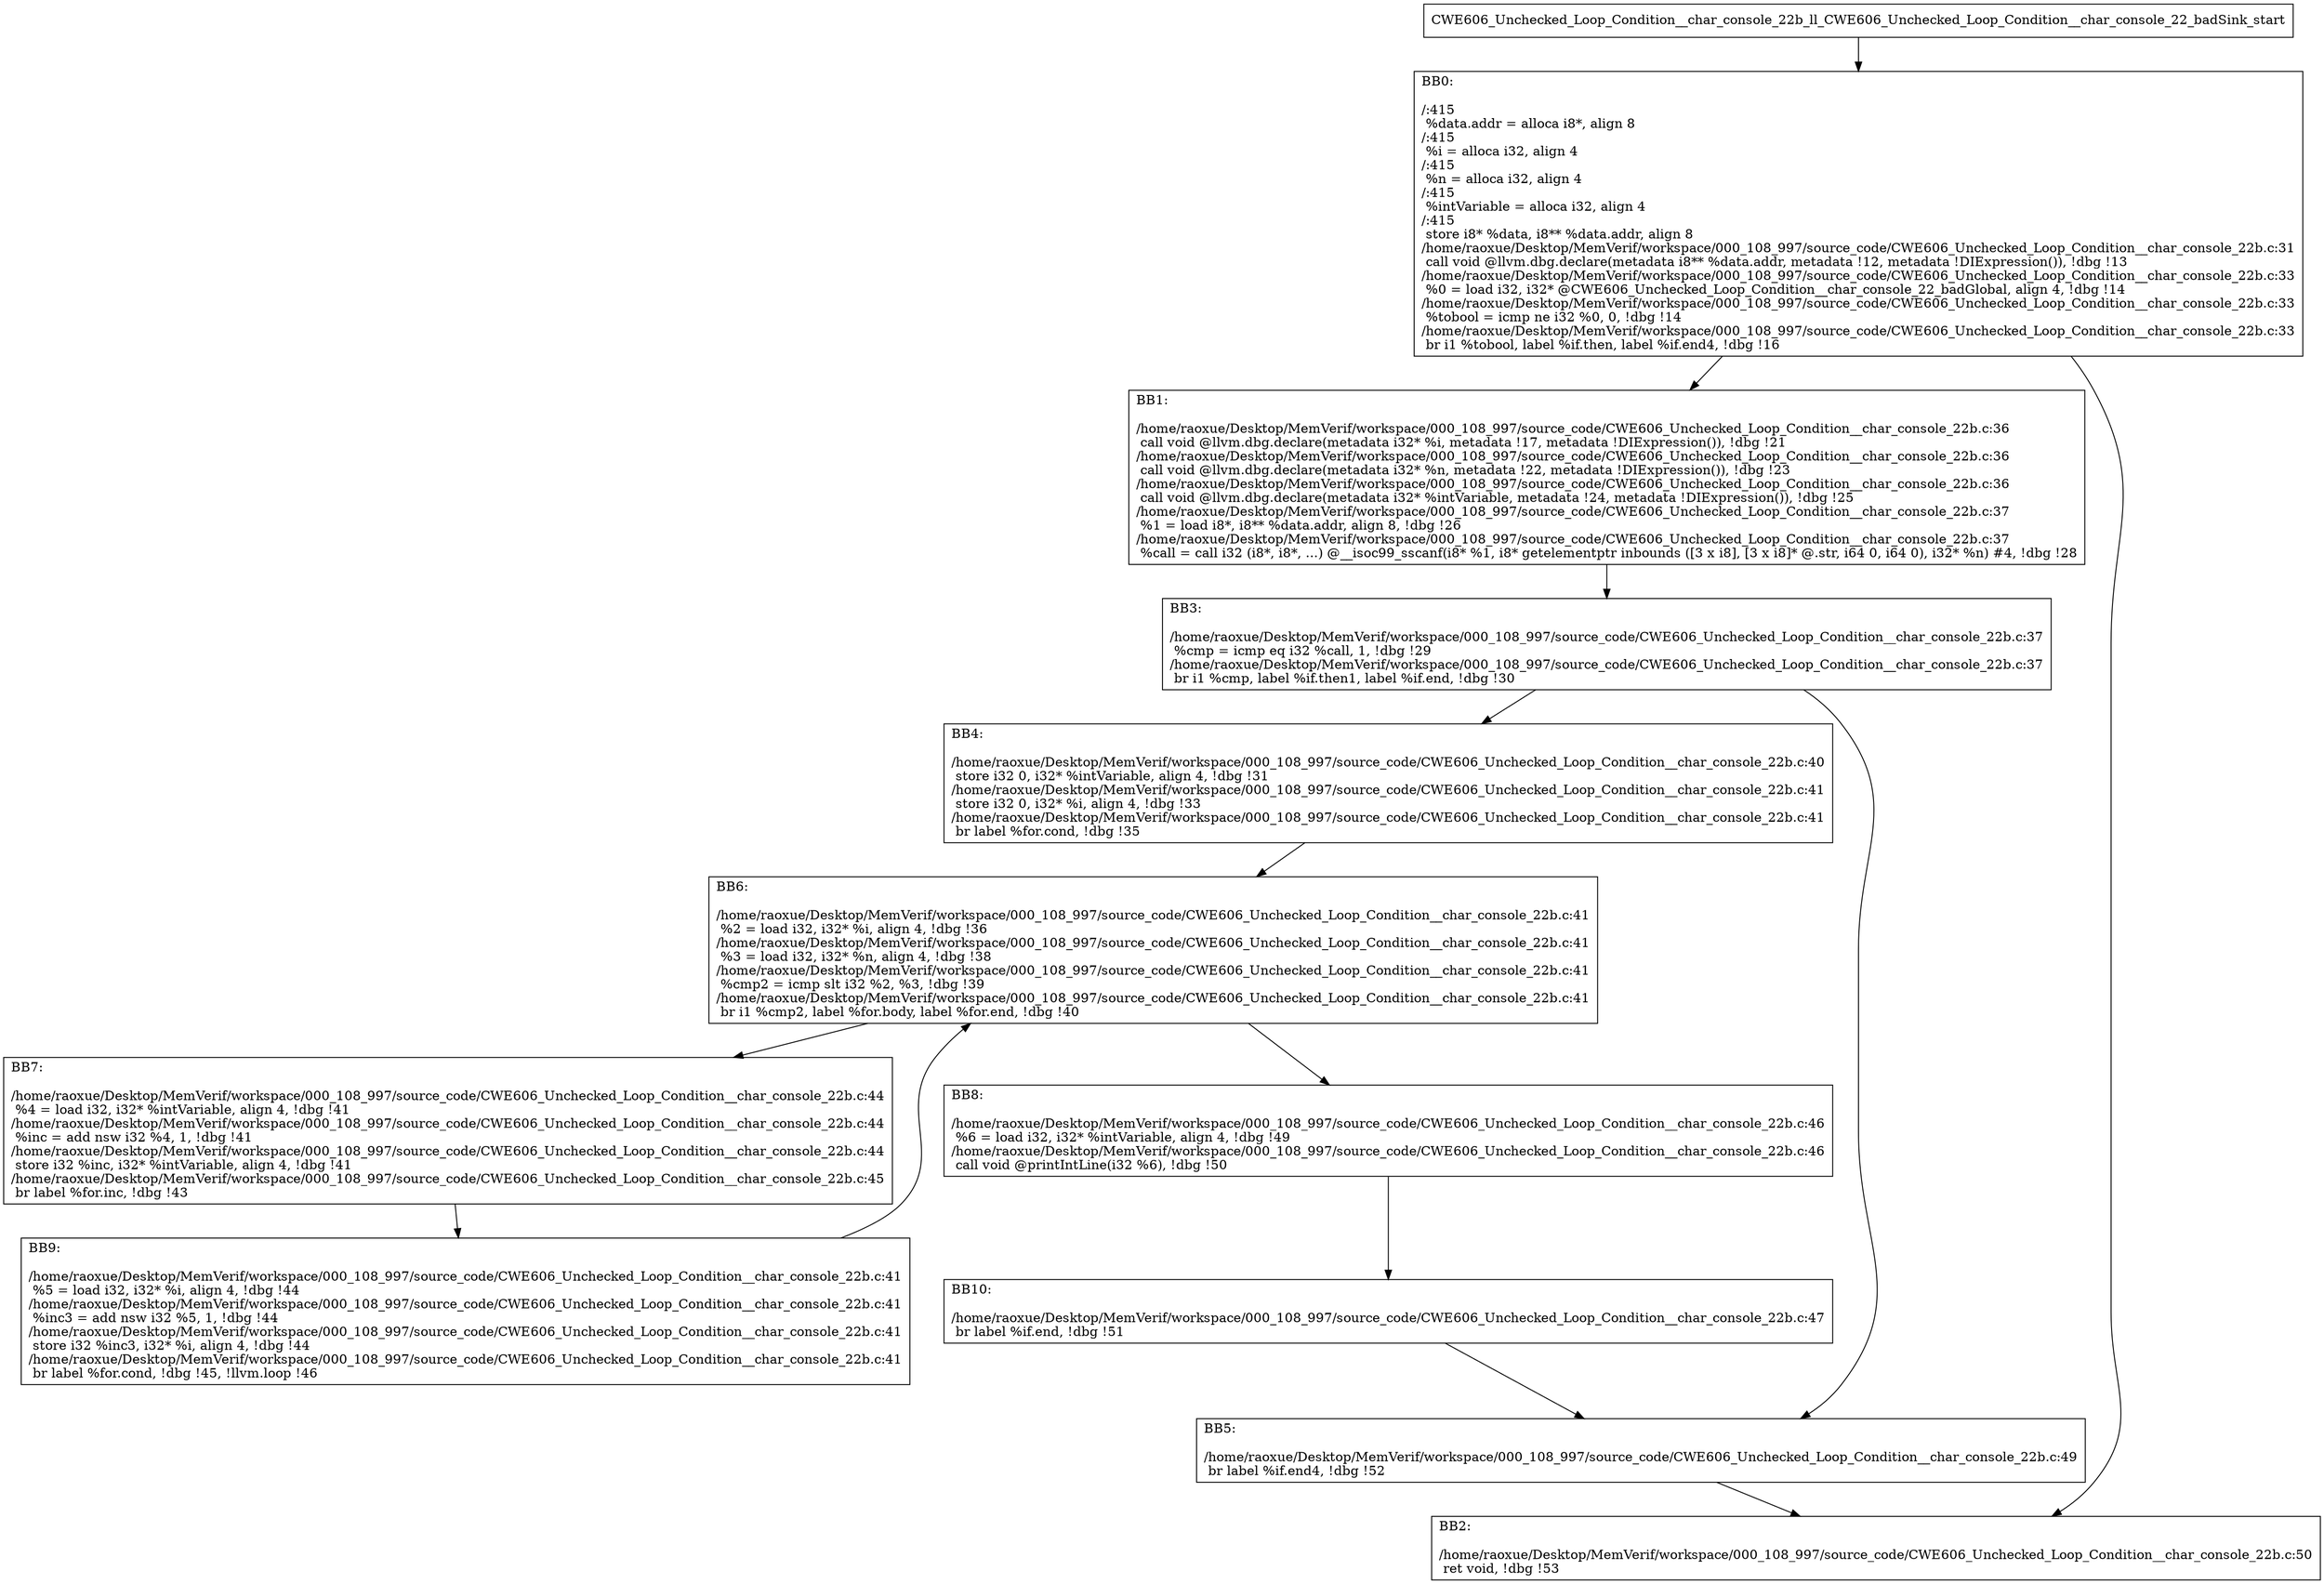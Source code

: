 digraph "CFG for'CWE606_Unchecked_Loop_Condition__char_console_22b_ll_CWE606_Unchecked_Loop_Condition__char_console_22_badSink' function" {
	BBCWE606_Unchecked_Loop_Condition__char_console_22b_ll_CWE606_Unchecked_Loop_Condition__char_console_22_badSink_start[shape=record,label="{CWE606_Unchecked_Loop_Condition__char_console_22b_ll_CWE606_Unchecked_Loop_Condition__char_console_22_badSink_start}"];
	BBCWE606_Unchecked_Loop_Condition__char_console_22b_ll_CWE606_Unchecked_Loop_Condition__char_console_22_badSink_start-> CWE606_Unchecked_Loop_Condition__char_console_22b_ll_CWE606_Unchecked_Loop_Condition__char_console_22_badSinkBB0;
	CWE606_Unchecked_Loop_Condition__char_console_22b_ll_CWE606_Unchecked_Loop_Condition__char_console_22_badSinkBB0 [shape=record, label="{BB0:\l\l/:415\l
  %data.addr = alloca i8*, align 8\l
/:415\l
  %i = alloca i32, align 4\l
/:415\l
  %n = alloca i32, align 4\l
/:415\l
  %intVariable = alloca i32, align 4\l
/:415\l
  store i8* %data, i8** %data.addr, align 8\l
/home/raoxue/Desktop/MemVerif/workspace/000_108_997/source_code/CWE606_Unchecked_Loop_Condition__char_console_22b.c:31\l
  call void @llvm.dbg.declare(metadata i8** %data.addr, metadata !12, metadata !DIExpression()), !dbg !13\l
/home/raoxue/Desktop/MemVerif/workspace/000_108_997/source_code/CWE606_Unchecked_Loop_Condition__char_console_22b.c:33\l
  %0 = load i32, i32* @CWE606_Unchecked_Loop_Condition__char_console_22_badGlobal, align 4, !dbg !14\l
/home/raoxue/Desktop/MemVerif/workspace/000_108_997/source_code/CWE606_Unchecked_Loop_Condition__char_console_22b.c:33\l
  %tobool = icmp ne i32 %0, 0, !dbg !14\l
/home/raoxue/Desktop/MemVerif/workspace/000_108_997/source_code/CWE606_Unchecked_Loop_Condition__char_console_22b.c:33\l
  br i1 %tobool, label %if.then, label %if.end4, !dbg !16\l
}"];
	CWE606_Unchecked_Loop_Condition__char_console_22b_ll_CWE606_Unchecked_Loop_Condition__char_console_22_badSinkBB0-> CWE606_Unchecked_Loop_Condition__char_console_22b_ll_CWE606_Unchecked_Loop_Condition__char_console_22_badSinkBB1;
	CWE606_Unchecked_Loop_Condition__char_console_22b_ll_CWE606_Unchecked_Loop_Condition__char_console_22_badSinkBB0-> CWE606_Unchecked_Loop_Condition__char_console_22b_ll_CWE606_Unchecked_Loop_Condition__char_console_22_badSinkBB2;
	CWE606_Unchecked_Loop_Condition__char_console_22b_ll_CWE606_Unchecked_Loop_Condition__char_console_22_badSinkBB1 [shape=record, label="{BB1:\l\l/home/raoxue/Desktop/MemVerif/workspace/000_108_997/source_code/CWE606_Unchecked_Loop_Condition__char_console_22b.c:36\l
  call void @llvm.dbg.declare(metadata i32* %i, metadata !17, metadata !DIExpression()), !dbg !21\l
/home/raoxue/Desktop/MemVerif/workspace/000_108_997/source_code/CWE606_Unchecked_Loop_Condition__char_console_22b.c:36\l
  call void @llvm.dbg.declare(metadata i32* %n, metadata !22, metadata !DIExpression()), !dbg !23\l
/home/raoxue/Desktop/MemVerif/workspace/000_108_997/source_code/CWE606_Unchecked_Loop_Condition__char_console_22b.c:36\l
  call void @llvm.dbg.declare(metadata i32* %intVariable, metadata !24, metadata !DIExpression()), !dbg !25\l
/home/raoxue/Desktop/MemVerif/workspace/000_108_997/source_code/CWE606_Unchecked_Loop_Condition__char_console_22b.c:37\l
  %1 = load i8*, i8** %data.addr, align 8, !dbg !26\l
/home/raoxue/Desktop/MemVerif/workspace/000_108_997/source_code/CWE606_Unchecked_Loop_Condition__char_console_22b.c:37\l
  %call = call i32 (i8*, i8*, ...) @__isoc99_sscanf(i8* %1, i8* getelementptr inbounds ([3 x i8], [3 x i8]* @.str, i64 0, i64 0), i32* %n) #4, !dbg !28\l
}"];
	CWE606_Unchecked_Loop_Condition__char_console_22b_ll_CWE606_Unchecked_Loop_Condition__char_console_22_badSinkBB1-> CWE606_Unchecked_Loop_Condition__char_console_22b_ll_CWE606_Unchecked_Loop_Condition__char_console_22_badSinkBB3;
	CWE606_Unchecked_Loop_Condition__char_console_22b_ll_CWE606_Unchecked_Loop_Condition__char_console_22_badSinkBB3 [shape=record, label="{BB3:\l\l/home/raoxue/Desktop/MemVerif/workspace/000_108_997/source_code/CWE606_Unchecked_Loop_Condition__char_console_22b.c:37\l
  %cmp = icmp eq i32 %call, 1, !dbg !29\l
/home/raoxue/Desktop/MemVerif/workspace/000_108_997/source_code/CWE606_Unchecked_Loop_Condition__char_console_22b.c:37\l
  br i1 %cmp, label %if.then1, label %if.end, !dbg !30\l
}"];
	CWE606_Unchecked_Loop_Condition__char_console_22b_ll_CWE606_Unchecked_Loop_Condition__char_console_22_badSinkBB3-> CWE606_Unchecked_Loop_Condition__char_console_22b_ll_CWE606_Unchecked_Loop_Condition__char_console_22_badSinkBB4;
	CWE606_Unchecked_Loop_Condition__char_console_22b_ll_CWE606_Unchecked_Loop_Condition__char_console_22_badSinkBB3-> CWE606_Unchecked_Loop_Condition__char_console_22b_ll_CWE606_Unchecked_Loop_Condition__char_console_22_badSinkBB5;
	CWE606_Unchecked_Loop_Condition__char_console_22b_ll_CWE606_Unchecked_Loop_Condition__char_console_22_badSinkBB4 [shape=record, label="{BB4:\l\l/home/raoxue/Desktop/MemVerif/workspace/000_108_997/source_code/CWE606_Unchecked_Loop_Condition__char_console_22b.c:40\l
  store i32 0, i32* %intVariable, align 4, !dbg !31\l
/home/raoxue/Desktop/MemVerif/workspace/000_108_997/source_code/CWE606_Unchecked_Loop_Condition__char_console_22b.c:41\l
  store i32 0, i32* %i, align 4, !dbg !33\l
/home/raoxue/Desktop/MemVerif/workspace/000_108_997/source_code/CWE606_Unchecked_Loop_Condition__char_console_22b.c:41\l
  br label %for.cond, !dbg !35\l
}"];
	CWE606_Unchecked_Loop_Condition__char_console_22b_ll_CWE606_Unchecked_Loop_Condition__char_console_22_badSinkBB4-> CWE606_Unchecked_Loop_Condition__char_console_22b_ll_CWE606_Unchecked_Loop_Condition__char_console_22_badSinkBB6;
	CWE606_Unchecked_Loop_Condition__char_console_22b_ll_CWE606_Unchecked_Loop_Condition__char_console_22_badSinkBB6 [shape=record, label="{BB6:\l\l/home/raoxue/Desktop/MemVerif/workspace/000_108_997/source_code/CWE606_Unchecked_Loop_Condition__char_console_22b.c:41\l
  %2 = load i32, i32* %i, align 4, !dbg !36\l
/home/raoxue/Desktop/MemVerif/workspace/000_108_997/source_code/CWE606_Unchecked_Loop_Condition__char_console_22b.c:41\l
  %3 = load i32, i32* %n, align 4, !dbg !38\l
/home/raoxue/Desktop/MemVerif/workspace/000_108_997/source_code/CWE606_Unchecked_Loop_Condition__char_console_22b.c:41\l
  %cmp2 = icmp slt i32 %2, %3, !dbg !39\l
/home/raoxue/Desktop/MemVerif/workspace/000_108_997/source_code/CWE606_Unchecked_Loop_Condition__char_console_22b.c:41\l
  br i1 %cmp2, label %for.body, label %for.end, !dbg !40\l
}"];
	CWE606_Unchecked_Loop_Condition__char_console_22b_ll_CWE606_Unchecked_Loop_Condition__char_console_22_badSinkBB6-> CWE606_Unchecked_Loop_Condition__char_console_22b_ll_CWE606_Unchecked_Loop_Condition__char_console_22_badSinkBB7;
	CWE606_Unchecked_Loop_Condition__char_console_22b_ll_CWE606_Unchecked_Loop_Condition__char_console_22_badSinkBB6-> CWE606_Unchecked_Loop_Condition__char_console_22b_ll_CWE606_Unchecked_Loop_Condition__char_console_22_badSinkBB8;
	CWE606_Unchecked_Loop_Condition__char_console_22b_ll_CWE606_Unchecked_Loop_Condition__char_console_22_badSinkBB7 [shape=record, label="{BB7:\l\l/home/raoxue/Desktop/MemVerif/workspace/000_108_997/source_code/CWE606_Unchecked_Loop_Condition__char_console_22b.c:44\l
  %4 = load i32, i32* %intVariable, align 4, !dbg !41\l
/home/raoxue/Desktop/MemVerif/workspace/000_108_997/source_code/CWE606_Unchecked_Loop_Condition__char_console_22b.c:44\l
  %inc = add nsw i32 %4, 1, !dbg !41\l
/home/raoxue/Desktop/MemVerif/workspace/000_108_997/source_code/CWE606_Unchecked_Loop_Condition__char_console_22b.c:44\l
  store i32 %inc, i32* %intVariable, align 4, !dbg !41\l
/home/raoxue/Desktop/MemVerif/workspace/000_108_997/source_code/CWE606_Unchecked_Loop_Condition__char_console_22b.c:45\l
  br label %for.inc, !dbg !43\l
}"];
	CWE606_Unchecked_Loop_Condition__char_console_22b_ll_CWE606_Unchecked_Loop_Condition__char_console_22_badSinkBB7-> CWE606_Unchecked_Loop_Condition__char_console_22b_ll_CWE606_Unchecked_Loop_Condition__char_console_22_badSinkBB9;
	CWE606_Unchecked_Loop_Condition__char_console_22b_ll_CWE606_Unchecked_Loop_Condition__char_console_22_badSinkBB9 [shape=record, label="{BB9:\l\l/home/raoxue/Desktop/MemVerif/workspace/000_108_997/source_code/CWE606_Unchecked_Loop_Condition__char_console_22b.c:41\l
  %5 = load i32, i32* %i, align 4, !dbg !44\l
/home/raoxue/Desktop/MemVerif/workspace/000_108_997/source_code/CWE606_Unchecked_Loop_Condition__char_console_22b.c:41\l
  %inc3 = add nsw i32 %5, 1, !dbg !44\l
/home/raoxue/Desktop/MemVerif/workspace/000_108_997/source_code/CWE606_Unchecked_Loop_Condition__char_console_22b.c:41\l
  store i32 %inc3, i32* %i, align 4, !dbg !44\l
/home/raoxue/Desktop/MemVerif/workspace/000_108_997/source_code/CWE606_Unchecked_Loop_Condition__char_console_22b.c:41\l
  br label %for.cond, !dbg !45, !llvm.loop !46\l
}"];
	CWE606_Unchecked_Loop_Condition__char_console_22b_ll_CWE606_Unchecked_Loop_Condition__char_console_22_badSinkBB9-> CWE606_Unchecked_Loop_Condition__char_console_22b_ll_CWE606_Unchecked_Loop_Condition__char_console_22_badSinkBB6;
	CWE606_Unchecked_Loop_Condition__char_console_22b_ll_CWE606_Unchecked_Loop_Condition__char_console_22_badSinkBB8 [shape=record, label="{BB8:\l\l/home/raoxue/Desktop/MemVerif/workspace/000_108_997/source_code/CWE606_Unchecked_Loop_Condition__char_console_22b.c:46\l
  %6 = load i32, i32* %intVariable, align 4, !dbg !49\l
/home/raoxue/Desktop/MemVerif/workspace/000_108_997/source_code/CWE606_Unchecked_Loop_Condition__char_console_22b.c:46\l
  call void @printIntLine(i32 %6), !dbg !50\l
}"];
	CWE606_Unchecked_Loop_Condition__char_console_22b_ll_CWE606_Unchecked_Loop_Condition__char_console_22_badSinkBB8-> CWE606_Unchecked_Loop_Condition__char_console_22b_ll_CWE606_Unchecked_Loop_Condition__char_console_22_badSinkBB10;
	CWE606_Unchecked_Loop_Condition__char_console_22b_ll_CWE606_Unchecked_Loop_Condition__char_console_22_badSinkBB10 [shape=record, label="{BB10:\l\l/home/raoxue/Desktop/MemVerif/workspace/000_108_997/source_code/CWE606_Unchecked_Loop_Condition__char_console_22b.c:47\l
  br label %if.end, !dbg !51\l
}"];
	CWE606_Unchecked_Loop_Condition__char_console_22b_ll_CWE606_Unchecked_Loop_Condition__char_console_22_badSinkBB10-> CWE606_Unchecked_Loop_Condition__char_console_22b_ll_CWE606_Unchecked_Loop_Condition__char_console_22_badSinkBB5;
	CWE606_Unchecked_Loop_Condition__char_console_22b_ll_CWE606_Unchecked_Loop_Condition__char_console_22_badSinkBB5 [shape=record, label="{BB5:\l\l/home/raoxue/Desktop/MemVerif/workspace/000_108_997/source_code/CWE606_Unchecked_Loop_Condition__char_console_22b.c:49\l
  br label %if.end4, !dbg !52\l
}"];
	CWE606_Unchecked_Loop_Condition__char_console_22b_ll_CWE606_Unchecked_Loop_Condition__char_console_22_badSinkBB5-> CWE606_Unchecked_Loop_Condition__char_console_22b_ll_CWE606_Unchecked_Loop_Condition__char_console_22_badSinkBB2;
	CWE606_Unchecked_Loop_Condition__char_console_22b_ll_CWE606_Unchecked_Loop_Condition__char_console_22_badSinkBB2 [shape=record, label="{BB2:\l\l/home/raoxue/Desktop/MemVerif/workspace/000_108_997/source_code/CWE606_Unchecked_Loop_Condition__char_console_22b.c:50\l
  ret void, !dbg !53\l
}"];
}
